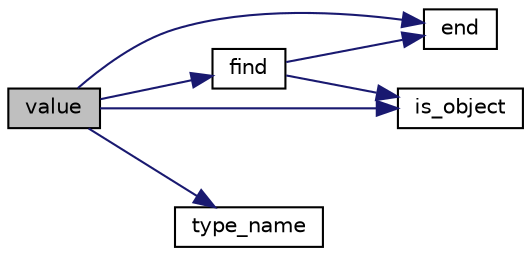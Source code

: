 digraph "value"
{
 // LATEX_PDF_SIZE
  edge [fontname="Helvetica",fontsize="10",labelfontname="Helvetica",labelfontsize="10"];
  node [fontname="Helvetica",fontsize="10",shape=record];
  rankdir="LR";
  Node1 [label="value",height=0.2,width=0.4,color="black", fillcolor="grey75", style="filled", fontcolor="black",tooltip="access specified object element with default value"];
  Node1 -> Node2 [color="midnightblue",fontsize="10",style="solid",fontname="Helvetica"];
  Node2 [label="end",height=0.2,width=0.4,color="black", fillcolor="white", style="filled",URL="$classnlohmann_1_1basic__json.html#afc5380afa64b233d0df01a147616974b",tooltip="returns an iterator to one past the last element"];
  Node1 -> Node3 [color="midnightblue",fontsize="10",style="solid",fontname="Helvetica"];
  Node3 [label="find",height=0.2,width=0.4,color="black", fillcolor="white", style="filled",URL="$classnlohmann_1_1basic__json.html#a4cf2116be00a99de7addd2c32d71f99d",tooltip="find an element in a JSON object"];
  Node3 -> Node2 [color="midnightblue",fontsize="10",style="solid",fontname="Helvetica"];
  Node3 -> Node4 [color="midnightblue",fontsize="10",style="solid",fontname="Helvetica"];
  Node4 [label="is_object",height=0.2,width=0.4,color="black", fillcolor="white", style="filled",URL="$classnlohmann_1_1basic__json.html#ad6a2a9425ea3806424417c2e7dcdbc01",tooltip="return whether value is an object"];
  Node1 -> Node4 [color="midnightblue",fontsize="10",style="solid",fontname="Helvetica"];
  Node1 -> Node5 [color="midnightblue",fontsize="10",style="solid",fontname="Helvetica"];
  Node5 [label="type_name",height=0.2,width=0.4,color="black", fillcolor="white", style="filled",URL="$classnlohmann_1_1basic__json.html#a99cfa952f8b8deaae2505c89507ff3cd",tooltip="return the type as string"];
}
